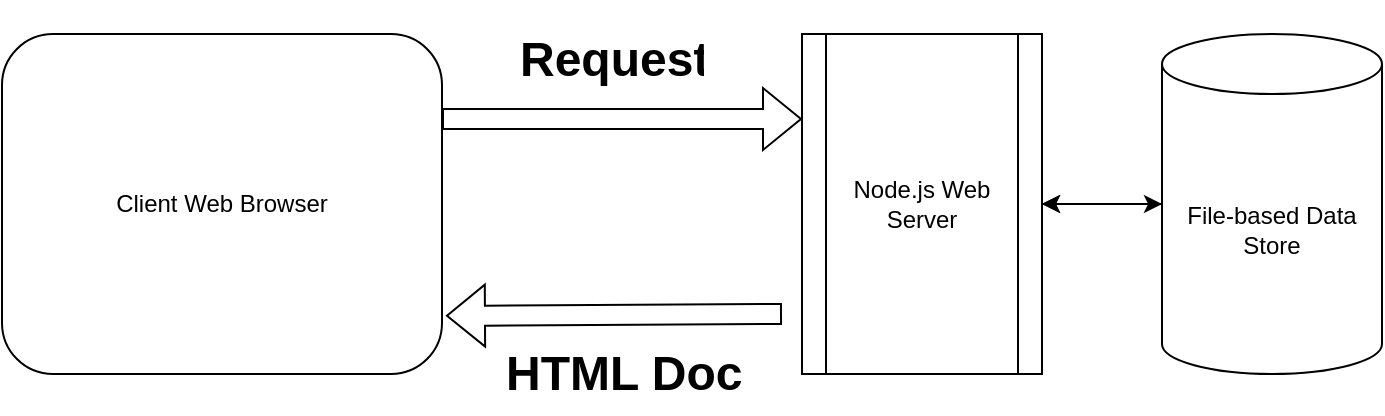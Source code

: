 <mxfile version="23.0.2" type="device">
  <diagram name="Page-1" id="j_bYaFn6By0qyeC1aVG6">
    <mxGraphModel dx="880" dy="534" grid="1" gridSize="10" guides="1" tooltips="1" connect="1" arrows="1" fold="1" page="1" pageScale="1" pageWidth="827" pageHeight="1169" math="0" shadow="0">
      <root>
        <mxCell id="0" />
        <mxCell id="1" parent="0" />
        <mxCell id="RxdNcUKsDi7FUZ5htBoz-1" value="Client Web Browser" style="rounded=1;whiteSpace=wrap;html=1;" vertex="1" parent="1">
          <mxGeometry x="60" y="120" width="220" height="170" as="geometry" />
        </mxCell>
        <mxCell id="RxdNcUKsDi7FUZ5htBoz-5" value="" style="edgeStyle=orthogonalEdgeStyle;rounded=0;orthogonalLoop=1;jettySize=auto;html=1;" edge="1" parent="1" source="RxdNcUKsDi7FUZ5htBoz-2" target="RxdNcUKsDi7FUZ5htBoz-3">
          <mxGeometry relative="1" as="geometry" />
        </mxCell>
        <mxCell id="RxdNcUKsDi7FUZ5htBoz-6" value="" style="edgeStyle=orthogonalEdgeStyle;rounded=0;orthogonalLoop=1;jettySize=auto;html=1;" edge="1" parent="1" source="RxdNcUKsDi7FUZ5htBoz-2" target="RxdNcUKsDi7FUZ5htBoz-3">
          <mxGeometry relative="1" as="geometry" />
        </mxCell>
        <mxCell id="RxdNcUKsDi7FUZ5htBoz-2" value="File-based Data Store" style="shape=cylinder3;whiteSpace=wrap;html=1;boundedLbl=1;backgroundOutline=1;size=15;" vertex="1" parent="1">
          <mxGeometry x="640" y="120" width="110" height="170" as="geometry" />
        </mxCell>
        <mxCell id="RxdNcUKsDi7FUZ5htBoz-4" value="" style="edgeStyle=orthogonalEdgeStyle;rounded=0;orthogonalLoop=1;jettySize=auto;html=1;" edge="1" parent="1" source="RxdNcUKsDi7FUZ5htBoz-3" target="RxdNcUKsDi7FUZ5htBoz-2">
          <mxGeometry relative="1" as="geometry" />
        </mxCell>
        <mxCell id="RxdNcUKsDi7FUZ5htBoz-3" value="Node.js Web Server" style="shape=process;whiteSpace=wrap;html=1;backgroundOutline=1;" vertex="1" parent="1">
          <mxGeometry x="460" y="120" width="120" height="170" as="geometry" />
        </mxCell>
        <mxCell id="RxdNcUKsDi7FUZ5htBoz-7" value="" style="shape=flexArrow;endArrow=classic;html=1;rounded=0;exitX=1;exitY=0.25;exitDx=0;exitDy=0;entryX=0;entryY=0.25;entryDx=0;entryDy=0;" edge="1" parent="1" source="RxdNcUKsDi7FUZ5htBoz-1" target="RxdNcUKsDi7FUZ5htBoz-3">
          <mxGeometry width="50" height="50" relative="1" as="geometry">
            <mxPoint x="390" y="300" as="sourcePoint" />
            <mxPoint x="440" y="250" as="targetPoint" />
          </mxGeometry>
        </mxCell>
        <mxCell id="RxdNcUKsDi7FUZ5htBoz-8" value="" style="shape=flexArrow;endArrow=classic;html=1;rounded=0;entryX=1.009;entryY=0.829;entryDx=0;entryDy=0;entryPerimeter=0;" edge="1" parent="1" target="RxdNcUKsDi7FUZ5htBoz-1">
          <mxGeometry width="50" height="50" relative="1" as="geometry">
            <mxPoint x="450" y="260" as="sourcePoint" />
            <mxPoint x="490" y="320" as="targetPoint" />
          </mxGeometry>
        </mxCell>
        <mxCell id="RxdNcUKsDi7FUZ5htBoz-9" value="&lt;h1&gt;Request&lt;/h1&gt;" style="text;html=1;strokeColor=none;fillColor=none;spacing=5;spacingTop=-20;whiteSpace=wrap;overflow=hidden;rounded=0;" vertex="1" parent="1">
          <mxGeometry x="314" y="113" width="100" height="40" as="geometry" />
        </mxCell>
        <mxCell id="RxdNcUKsDi7FUZ5htBoz-10" value="&lt;h1&gt;HTML Doc&lt;/h1&gt;" style="text;html=1;strokeColor=none;fillColor=none;spacing=5;spacingTop=-20;whiteSpace=wrap;overflow=hidden;rounded=0;" vertex="1" parent="1">
          <mxGeometry x="307" y="270" width="136" height="40" as="geometry" />
        </mxCell>
      </root>
    </mxGraphModel>
  </diagram>
</mxfile>
